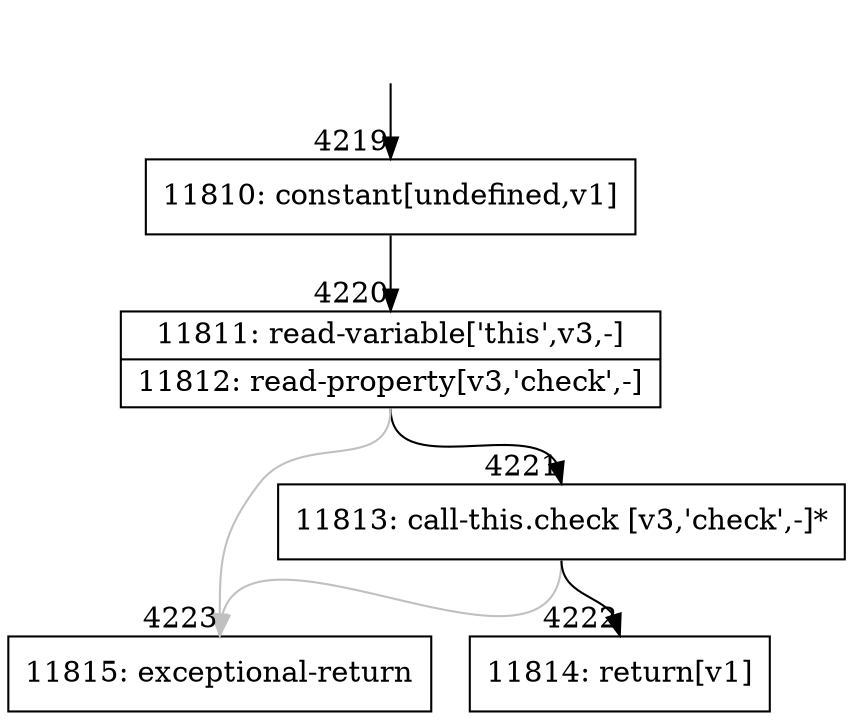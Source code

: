 digraph {
rankdir="TD"
BB_entry313[shape=none,label=""];
BB_entry313 -> BB4219 [tailport=s, headport=n, headlabel="    4219"]
BB4219 [shape=record label="{11810: constant[undefined,v1]}" ] 
BB4219 -> BB4220 [tailport=s, headport=n, headlabel="      4220"]
BB4220 [shape=record label="{11811: read-variable['this',v3,-]|11812: read-property[v3,'check',-]}" ] 
BB4220 -> BB4221 [tailport=s, headport=n, headlabel="      4221"]
BB4220 -> BB4223 [tailport=s, headport=n, color=gray, headlabel="      4223"]
BB4221 [shape=record label="{11813: call-this.check [v3,'check',-]*}" ] 
BB4221 -> BB4222 [tailport=s, headport=n, headlabel="      4222"]
BB4221 -> BB4223 [tailport=s, headport=n, color=gray]
BB4222 [shape=record label="{11814: return[v1]}" ] 
BB4223 [shape=record label="{11815: exceptional-return}" ] 
//#$~ 3230
}
